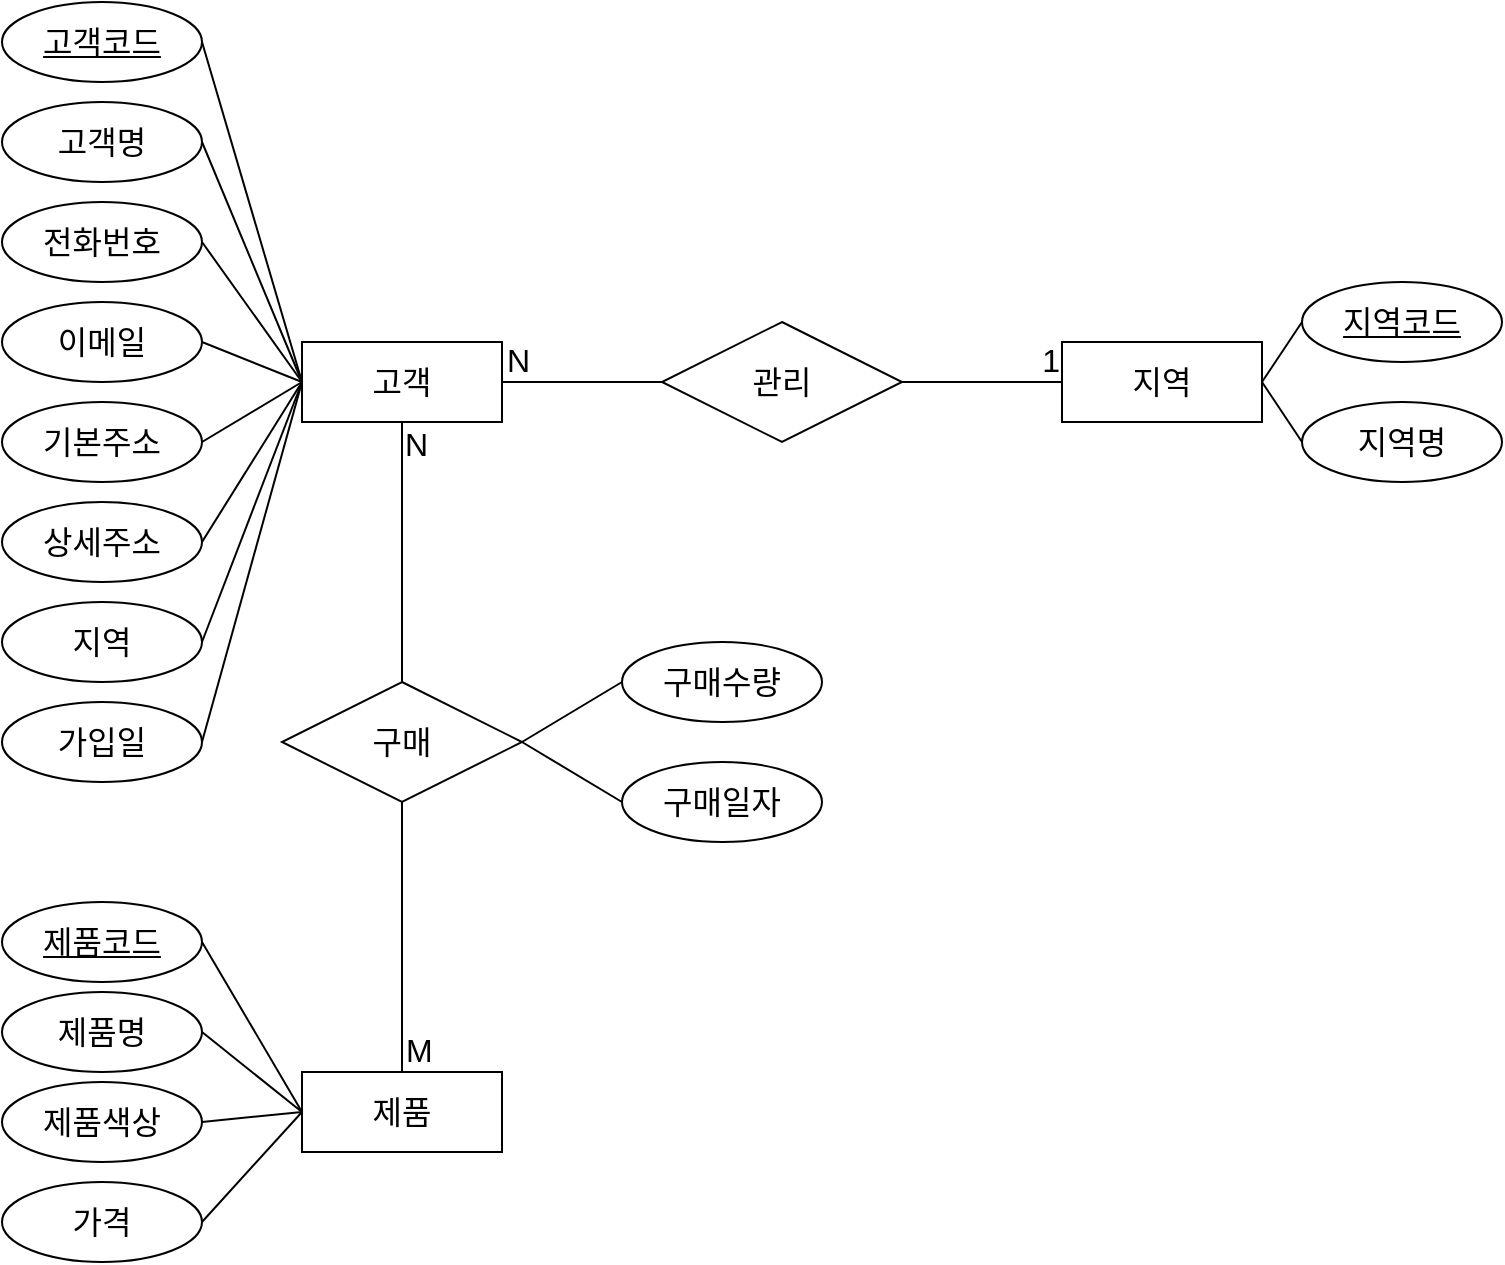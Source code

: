 <mxfile version="23.0.2" type="github" pages="2">
  <diagram name="ERD" id="Ty3lweUEg_XUcewh4Wqz">
    <mxGraphModel dx="666" dy="837" grid="1" gridSize="10" guides="1" tooltips="1" connect="1" arrows="1" fold="1" page="1" pageScale="1" pageWidth="827" pageHeight="1169" math="0" shadow="0">
      <root>
        <mxCell id="0" />
        <mxCell id="1" parent="0" />
        <mxCell id="jPnlkZO_AQ-F7j3s1gS7-1" value="고객" style="whiteSpace=wrap;html=1;align=center;fontSize=16;" vertex="1" parent="1">
          <mxGeometry x="160" y="200" width="100" height="40" as="geometry" />
        </mxCell>
        <mxCell id="jPnlkZO_AQ-F7j3s1gS7-2" value="고객코드" style="ellipse;whiteSpace=wrap;html=1;align=center;fontStyle=4;fontSize=16;" vertex="1" parent="1">
          <mxGeometry x="10" y="30" width="100" height="40" as="geometry" />
        </mxCell>
        <mxCell id="jPnlkZO_AQ-F7j3s1gS7-3" value="고객명" style="ellipse;whiteSpace=wrap;html=1;align=center;fontSize=16;" vertex="1" parent="1">
          <mxGeometry x="10" y="80" width="100" height="40" as="geometry" />
        </mxCell>
        <mxCell id="jPnlkZO_AQ-F7j3s1gS7-4" value="전화번호" style="ellipse;whiteSpace=wrap;html=1;align=center;fontSize=16;" vertex="1" parent="1">
          <mxGeometry x="10" y="130" width="100" height="40" as="geometry" />
        </mxCell>
        <mxCell id="jPnlkZO_AQ-F7j3s1gS7-5" value="지역" style="ellipse;whiteSpace=wrap;html=1;align=center;fontSize=16;" vertex="1" parent="1">
          <mxGeometry x="10" y="330" width="100" height="40" as="geometry" />
        </mxCell>
        <mxCell id="jPnlkZO_AQ-F7j3s1gS7-6" value="상세주소" style="ellipse;whiteSpace=wrap;html=1;align=center;fontSize=16;" vertex="1" parent="1">
          <mxGeometry x="10" y="280" width="100" height="40" as="geometry" />
        </mxCell>
        <mxCell id="jPnlkZO_AQ-F7j3s1gS7-7" value="기본주소" style="ellipse;whiteSpace=wrap;html=1;align=center;fontSize=16;" vertex="1" parent="1">
          <mxGeometry x="10" y="230" width="100" height="40" as="geometry" />
        </mxCell>
        <mxCell id="jPnlkZO_AQ-F7j3s1gS7-8" value="이메일" style="ellipse;whiteSpace=wrap;html=1;align=center;fontSize=16;" vertex="1" parent="1">
          <mxGeometry x="10" y="180" width="100" height="40" as="geometry" />
        </mxCell>
        <mxCell id="jPnlkZO_AQ-F7j3s1gS7-9" value="가입일" style="ellipse;whiteSpace=wrap;html=1;align=center;fontSize=16;" vertex="1" parent="1">
          <mxGeometry x="10" y="380" width="100" height="40" as="geometry" />
        </mxCell>
        <mxCell id="jPnlkZO_AQ-F7j3s1gS7-10" value="" style="endArrow=none;html=1;rounded=0;fontSize=12;startSize=8;endSize=8;curved=1;exitX=1;exitY=0.5;exitDx=0;exitDy=0;entryX=0;entryY=0.5;entryDx=0;entryDy=0;" edge="1" parent="1" source="jPnlkZO_AQ-F7j3s1gS7-2" target="jPnlkZO_AQ-F7j3s1gS7-1">
          <mxGeometry relative="1" as="geometry">
            <mxPoint x="210" y="380" as="sourcePoint" />
            <mxPoint x="370" y="380" as="targetPoint" />
          </mxGeometry>
        </mxCell>
        <mxCell id="jPnlkZO_AQ-F7j3s1gS7-11" value="" style="endArrow=none;html=1;rounded=0;fontSize=12;startSize=8;endSize=8;curved=1;exitX=1;exitY=0.5;exitDx=0;exitDy=0;entryX=0;entryY=0.5;entryDx=0;entryDy=0;" edge="1" parent="1" source="jPnlkZO_AQ-F7j3s1gS7-3" target="jPnlkZO_AQ-F7j3s1gS7-1">
          <mxGeometry relative="1" as="geometry">
            <mxPoint x="120" y="60" as="sourcePoint" />
            <mxPoint x="170" y="230" as="targetPoint" />
          </mxGeometry>
        </mxCell>
        <mxCell id="jPnlkZO_AQ-F7j3s1gS7-12" value="" style="endArrow=none;html=1;rounded=0;fontSize=12;startSize=8;endSize=8;curved=1;exitX=1;exitY=0.5;exitDx=0;exitDy=0;entryX=0;entryY=0.5;entryDx=0;entryDy=0;" edge="1" parent="1" source="jPnlkZO_AQ-F7j3s1gS7-4" target="jPnlkZO_AQ-F7j3s1gS7-1">
          <mxGeometry relative="1" as="geometry">
            <mxPoint x="120" y="110" as="sourcePoint" />
            <mxPoint x="170" y="230" as="targetPoint" />
          </mxGeometry>
        </mxCell>
        <mxCell id="jPnlkZO_AQ-F7j3s1gS7-13" value="" style="endArrow=none;html=1;rounded=0;fontSize=12;startSize=8;endSize=8;curved=1;exitX=1;exitY=0.5;exitDx=0;exitDy=0;entryX=0;entryY=0.5;entryDx=0;entryDy=0;" edge="1" parent="1" source="jPnlkZO_AQ-F7j3s1gS7-8" target="jPnlkZO_AQ-F7j3s1gS7-1">
          <mxGeometry relative="1" as="geometry">
            <mxPoint x="120" y="160" as="sourcePoint" />
            <mxPoint x="170" y="230" as="targetPoint" />
          </mxGeometry>
        </mxCell>
        <mxCell id="jPnlkZO_AQ-F7j3s1gS7-14" value="" style="endArrow=none;html=1;rounded=0;fontSize=12;startSize=8;endSize=8;curved=1;exitX=1;exitY=0.5;exitDx=0;exitDy=0;entryX=0;entryY=0.5;entryDx=0;entryDy=0;" edge="1" parent="1" source="jPnlkZO_AQ-F7j3s1gS7-7" target="jPnlkZO_AQ-F7j3s1gS7-1">
          <mxGeometry relative="1" as="geometry">
            <mxPoint x="130" y="170" as="sourcePoint" />
            <mxPoint x="180" y="240" as="targetPoint" />
          </mxGeometry>
        </mxCell>
        <mxCell id="jPnlkZO_AQ-F7j3s1gS7-15" value="" style="endArrow=none;html=1;rounded=0;fontSize=12;startSize=8;endSize=8;curved=1;entryX=1;entryY=0.5;entryDx=0;entryDy=0;exitX=0;exitY=0.5;exitDx=0;exitDy=0;" edge="1" parent="1" source="jPnlkZO_AQ-F7j3s1gS7-1" target="jPnlkZO_AQ-F7j3s1gS7-6">
          <mxGeometry relative="1" as="geometry">
            <mxPoint x="160" y="210" as="sourcePoint" />
            <mxPoint x="190" y="250" as="targetPoint" />
          </mxGeometry>
        </mxCell>
        <mxCell id="jPnlkZO_AQ-F7j3s1gS7-16" value="" style="endArrow=none;html=1;rounded=0;fontSize=12;startSize=8;endSize=8;curved=1;exitX=0;exitY=0.5;exitDx=0;exitDy=0;entryX=1;entryY=0.5;entryDx=0;entryDy=0;" edge="1" parent="1" source="jPnlkZO_AQ-F7j3s1gS7-1" target="jPnlkZO_AQ-F7j3s1gS7-5">
          <mxGeometry relative="1" as="geometry">
            <mxPoint x="150" y="190" as="sourcePoint" />
            <mxPoint x="200" y="260" as="targetPoint" />
          </mxGeometry>
        </mxCell>
        <mxCell id="jPnlkZO_AQ-F7j3s1gS7-17" value="" style="endArrow=none;html=1;rounded=0;fontSize=12;startSize=8;endSize=8;curved=1;entryX=1;entryY=0.5;entryDx=0;entryDy=0;exitX=0;exitY=0.5;exitDx=0;exitDy=0;" edge="1" parent="1" source="jPnlkZO_AQ-F7j3s1gS7-1" target="jPnlkZO_AQ-F7j3s1gS7-9">
          <mxGeometry relative="1" as="geometry">
            <mxPoint x="160" y="230" as="sourcePoint" />
            <mxPoint x="210" y="270" as="targetPoint" />
          </mxGeometry>
        </mxCell>
        <mxCell id="jPnlkZO_AQ-F7j3s1gS7-18" value="지역" style="whiteSpace=wrap;html=1;align=center;fontSize=16;" vertex="1" parent="1">
          <mxGeometry x="540" y="200" width="100" height="40" as="geometry" />
        </mxCell>
        <mxCell id="jPnlkZO_AQ-F7j3s1gS7-19" value="지역코드" style="ellipse;whiteSpace=wrap;html=1;align=center;fontStyle=4;fontSize=16;" vertex="1" parent="1">
          <mxGeometry x="660" y="170" width="100" height="40" as="geometry" />
        </mxCell>
        <mxCell id="jPnlkZO_AQ-F7j3s1gS7-20" value="지역명" style="ellipse;whiteSpace=wrap;html=1;align=center;fontSize=16;" vertex="1" parent="1">
          <mxGeometry x="660" y="230" width="100" height="40" as="geometry" />
        </mxCell>
        <mxCell id="jPnlkZO_AQ-F7j3s1gS7-21" value="" style="endArrow=none;html=1;rounded=0;fontSize=12;startSize=8;endSize=8;curved=1;exitX=1;exitY=0.5;exitDx=0;exitDy=0;entryX=0;entryY=0.5;entryDx=0;entryDy=0;" edge="1" parent="1" source="jPnlkZO_AQ-F7j3s1gS7-18" target="jPnlkZO_AQ-F7j3s1gS7-19">
          <mxGeometry relative="1" as="geometry">
            <mxPoint x="430" y="510" as="sourcePoint" />
            <mxPoint x="590" y="510" as="targetPoint" />
          </mxGeometry>
        </mxCell>
        <mxCell id="jPnlkZO_AQ-F7j3s1gS7-22" value="" style="endArrow=none;html=1;rounded=0;fontSize=12;startSize=8;endSize=8;curved=1;exitX=0;exitY=0.5;exitDx=0;exitDy=0;entryX=1;entryY=0.5;entryDx=0;entryDy=0;" edge="1" parent="1" source="jPnlkZO_AQ-F7j3s1gS7-20" target="jPnlkZO_AQ-F7j3s1gS7-18">
          <mxGeometry relative="1" as="geometry">
            <mxPoint x="650" y="230" as="sourcePoint" />
            <mxPoint x="670" y="200" as="targetPoint" />
          </mxGeometry>
        </mxCell>
        <mxCell id="jPnlkZO_AQ-F7j3s1gS7-23" value="제품" style="whiteSpace=wrap;html=1;align=center;fontSize=16;" vertex="1" parent="1">
          <mxGeometry x="160" y="565" width="100" height="40" as="geometry" />
        </mxCell>
        <mxCell id="jPnlkZO_AQ-F7j3s1gS7-24" value="제품코드" style="ellipse;whiteSpace=wrap;html=1;align=center;fontStyle=4;fontSize=16;" vertex="1" parent="1">
          <mxGeometry x="10" y="480" width="100" height="40" as="geometry" />
        </mxCell>
        <mxCell id="jPnlkZO_AQ-F7j3s1gS7-25" value="제품명" style="ellipse;whiteSpace=wrap;html=1;align=center;fontSize=16;" vertex="1" parent="1">
          <mxGeometry x="10" y="525" width="100" height="40" as="geometry" />
        </mxCell>
        <mxCell id="jPnlkZO_AQ-F7j3s1gS7-27" value="제품색상" style="ellipse;whiteSpace=wrap;html=1;align=center;fontSize=16;" vertex="1" parent="1">
          <mxGeometry x="10" y="570" width="100" height="40" as="geometry" />
        </mxCell>
        <mxCell id="jPnlkZO_AQ-F7j3s1gS7-28" value="가격" style="ellipse;whiteSpace=wrap;html=1;align=center;fontSize=16;" vertex="1" parent="1">
          <mxGeometry x="10" y="620" width="100" height="40" as="geometry" />
        </mxCell>
        <mxCell id="jPnlkZO_AQ-F7j3s1gS7-29" value="" style="endArrow=none;html=1;rounded=0;fontSize=12;startSize=8;endSize=8;curved=1;entryX=0;entryY=0.5;entryDx=0;entryDy=0;exitX=1;exitY=0.5;exitDx=0;exitDy=0;" edge="1" parent="1" source="jPnlkZO_AQ-F7j3s1gS7-24" target="jPnlkZO_AQ-F7j3s1gS7-23">
          <mxGeometry relative="1" as="geometry">
            <mxPoint x="50" y="655" as="sourcePoint" />
            <mxPoint x="210" y="655" as="targetPoint" />
          </mxGeometry>
        </mxCell>
        <mxCell id="jPnlkZO_AQ-F7j3s1gS7-30" value="" style="endArrow=none;html=1;rounded=0;fontSize=12;startSize=8;endSize=8;curved=1;entryX=0;entryY=0.5;entryDx=0;entryDy=0;exitX=1;exitY=0.5;exitDx=0;exitDy=0;" edge="1" parent="1" source="jPnlkZO_AQ-F7j3s1gS7-25" target="jPnlkZO_AQ-F7j3s1gS7-23">
          <mxGeometry relative="1" as="geometry">
            <mxPoint x="290" y="505" as="sourcePoint" />
            <mxPoint x="270" y="595" as="targetPoint" />
          </mxGeometry>
        </mxCell>
        <mxCell id="jPnlkZO_AQ-F7j3s1gS7-31" value="" style="endArrow=none;html=1;rounded=0;fontSize=12;startSize=8;endSize=8;curved=1;entryX=1;entryY=0.5;entryDx=0;entryDy=0;" edge="1" parent="1" target="jPnlkZO_AQ-F7j3s1gS7-27">
          <mxGeometry relative="1" as="geometry">
            <mxPoint x="160" y="585" as="sourcePoint" />
            <mxPoint x="280" y="605" as="targetPoint" />
          </mxGeometry>
        </mxCell>
        <mxCell id="jPnlkZO_AQ-F7j3s1gS7-32" value="" style="endArrow=none;html=1;rounded=0;fontSize=12;startSize=8;endSize=8;curved=1;entryX=1;entryY=0.5;entryDx=0;entryDy=0;exitX=0;exitY=0.5;exitDx=0;exitDy=0;" edge="1" parent="1" source="jPnlkZO_AQ-F7j3s1gS7-23" target="jPnlkZO_AQ-F7j3s1gS7-28">
          <mxGeometry relative="1" as="geometry">
            <mxPoint x="310" y="525" as="sourcePoint" />
            <mxPoint x="290" y="615" as="targetPoint" />
          </mxGeometry>
        </mxCell>
        <mxCell id="jPnlkZO_AQ-F7j3s1gS7-33" value="관리" style="shape=rhombus;perimeter=rhombusPerimeter;whiteSpace=wrap;html=1;align=center;fontSize=16;" vertex="1" parent="1">
          <mxGeometry x="340" y="190" width="120" height="60" as="geometry" />
        </mxCell>
        <mxCell id="jPnlkZO_AQ-F7j3s1gS7-34" value="" style="endArrow=none;html=1;rounded=0;fontSize=12;startSize=8;endSize=8;curved=1;exitX=1;exitY=0.5;exitDx=0;exitDy=0;entryX=0;entryY=0.5;entryDx=0;entryDy=0;" edge="1" parent="1" source="jPnlkZO_AQ-F7j3s1gS7-33" target="jPnlkZO_AQ-F7j3s1gS7-18">
          <mxGeometry relative="1" as="geometry">
            <mxPoint x="310" y="380" as="sourcePoint" />
            <mxPoint x="470" y="380" as="targetPoint" />
          </mxGeometry>
        </mxCell>
        <mxCell id="jPnlkZO_AQ-F7j3s1gS7-35" value="1" style="resizable=0;html=1;whiteSpace=wrap;align=right;verticalAlign=bottom;fontSize=16;" connectable="0" vertex="1" parent="jPnlkZO_AQ-F7j3s1gS7-34">
          <mxGeometry x="1" relative="1" as="geometry" />
        </mxCell>
        <mxCell id="jPnlkZO_AQ-F7j3s1gS7-36" value="" style="endArrow=none;html=1;rounded=0;fontSize=12;startSize=8;endSize=8;curved=1;entryX=1;entryY=0.5;entryDx=0;entryDy=0;exitX=0;exitY=0.5;exitDx=0;exitDy=0;" edge="1" parent="1" source="jPnlkZO_AQ-F7j3s1gS7-33" target="jPnlkZO_AQ-F7j3s1gS7-1">
          <mxGeometry relative="1" as="geometry">
            <mxPoint x="310" y="380" as="sourcePoint" />
            <mxPoint x="470" y="380" as="targetPoint" />
          </mxGeometry>
        </mxCell>
        <mxCell id="jPnlkZO_AQ-F7j3s1gS7-37" value="N" style="resizable=0;html=1;whiteSpace=wrap;align=right;verticalAlign=bottom;fontSize=16;" connectable="0" vertex="1" parent="jPnlkZO_AQ-F7j3s1gS7-36">
          <mxGeometry x="1" relative="1" as="geometry">
            <mxPoint x="15" as="offset" />
          </mxGeometry>
        </mxCell>
        <mxCell id="jPnlkZO_AQ-F7j3s1gS7-41" value="" style="endArrow=none;html=1;rounded=0;fontSize=12;startSize=8;endSize=8;curved=1;entryX=0.5;entryY=1;entryDx=0;entryDy=0;exitX=0.5;exitY=0;exitDx=0;exitDy=0;" edge="1" parent="1" source="jPnlkZO_AQ-F7j3s1gS7-23" target="jPnlkZO_AQ-F7j3s1gS7-1">
          <mxGeometry relative="1" as="geometry">
            <mxPoint x="20" y="510" as="sourcePoint" />
            <mxPoint x="180" y="510" as="targetPoint" />
          </mxGeometry>
        </mxCell>
        <mxCell id="jPnlkZO_AQ-F7j3s1gS7-42" value="M" style="resizable=0;html=1;whiteSpace=wrap;align=left;verticalAlign=bottom;fontSize=16;" connectable="0" vertex="1" parent="jPnlkZO_AQ-F7j3s1gS7-41">
          <mxGeometry x="-1" relative="1" as="geometry" />
        </mxCell>
        <mxCell id="jPnlkZO_AQ-F7j3s1gS7-43" value="N" style="resizable=0;html=1;whiteSpace=wrap;align=right;verticalAlign=bottom;fontSize=16;" connectable="0" vertex="1" parent="jPnlkZO_AQ-F7j3s1gS7-41">
          <mxGeometry x="1" relative="1" as="geometry">
            <mxPoint x="14" y="22" as="offset" />
          </mxGeometry>
        </mxCell>
        <mxCell id="jPnlkZO_AQ-F7j3s1gS7-38" value="구매" style="shape=rhombus;perimeter=rhombusPerimeter;whiteSpace=wrap;html=1;align=center;fontSize=16;" vertex="1" parent="1">
          <mxGeometry x="150" y="370" width="120" height="60" as="geometry" />
        </mxCell>
        <mxCell id="jPnlkZO_AQ-F7j3s1gS7-44" value="구매수량" style="ellipse;whiteSpace=wrap;html=1;align=center;fontSize=16;" vertex="1" parent="1">
          <mxGeometry x="320" y="350" width="100" height="40" as="geometry" />
        </mxCell>
        <mxCell id="jPnlkZO_AQ-F7j3s1gS7-45" value="구매일자" style="ellipse;whiteSpace=wrap;html=1;align=center;fontSize=16;" vertex="1" parent="1">
          <mxGeometry x="320" y="410" width="100" height="40" as="geometry" />
        </mxCell>
        <mxCell id="jPnlkZO_AQ-F7j3s1gS7-46" value="" style="endArrow=none;html=1;rounded=0;fontSize=12;startSize=8;endSize=8;curved=1;exitX=1;exitY=0.5;exitDx=0;exitDy=0;entryX=0;entryY=0.5;entryDx=0;entryDy=0;" edge="1" parent="1" source="jPnlkZO_AQ-F7j3s1gS7-38" target="jPnlkZO_AQ-F7j3s1gS7-44">
          <mxGeometry relative="1" as="geometry">
            <mxPoint x="330" y="510" as="sourcePoint" />
            <mxPoint x="490" y="510" as="targetPoint" />
          </mxGeometry>
        </mxCell>
        <mxCell id="jPnlkZO_AQ-F7j3s1gS7-47" value="" style="endArrow=none;html=1;rounded=0;fontSize=12;startSize=8;endSize=8;curved=1;exitX=1;exitY=0.5;exitDx=0;exitDy=0;entryX=0;entryY=0.5;entryDx=0;entryDy=0;" edge="1" parent="1" source="jPnlkZO_AQ-F7j3s1gS7-38" target="jPnlkZO_AQ-F7j3s1gS7-45">
          <mxGeometry relative="1" as="geometry">
            <mxPoint x="280" y="410" as="sourcePoint" />
            <mxPoint x="330" y="380" as="targetPoint" />
          </mxGeometry>
        </mxCell>
      </root>
    </mxGraphModel>
  </diagram>
  <diagram id="p4AohO50XFNHlr-Im9Fz" name="릴레이션">
    <mxGraphModel dx="666" dy="837" grid="1" gridSize="10" guides="1" tooltips="1" connect="1" arrows="1" fold="1" page="1" pageScale="1" pageWidth="827" pageHeight="1169" math="0" shadow="0">
      <root>
        <mxCell id="0" />
        <mxCell id="1" parent="0" />
        <mxCell id="I4EyBmp-ebeh1d2STM1C-1" value="구매" style="shape=table;startSize=30;container=1;collapsible=1;childLayout=tableLayout;fixedRows=1;rowLines=0;fontStyle=1;align=center;resizeLast=1;html=1;whiteSpace=wrap;fontSize=16;" vertex="1" parent="1">
          <mxGeometry x="40" y="360" width="180" height="150" as="geometry" />
        </mxCell>
        <mxCell id="I4EyBmp-ebeh1d2STM1C-2" value="" style="shape=tableRow;horizontal=0;startSize=0;swimlaneHead=0;swimlaneBody=0;fillColor=none;collapsible=0;dropTarget=0;points=[[0,0.5],[1,0.5]];portConstraint=eastwest;top=0;left=0;right=0;bottom=0;html=1;fontSize=16;" vertex="1" parent="I4EyBmp-ebeh1d2STM1C-1">
          <mxGeometry y="30" width="180" height="30" as="geometry" />
        </mxCell>
        <mxCell id="I4EyBmp-ebeh1d2STM1C-3" value="PK" style="shape=partialRectangle;connectable=0;fillColor=none;top=0;left=0;bottom=0;right=0;fontStyle=1;overflow=hidden;html=1;whiteSpace=wrap;fontSize=16;" vertex="1" parent="I4EyBmp-ebeh1d2STM1C-2">
          <mxGeometry width="60" height="30" as="geometry">
            <mxRectangle width="60" height="30" as="alternateBounds" />
          </mxGeometry>
        </mxCell>
        <mxCell id="I4EyBmp-ebeh1d2STM1C-4" value="Row 1" style="shape=partialRectangle;connectable=0;fillColor=none;top=0;left=0;bottom=0;right=0;align=left;spacingLeft=6;fontStyle=5;overflow=hidden;html=1;whiteSpace=wrap;fontSize=16;" vertex="1" parent="I4EyBmp-ebeh1d2STM1C-2">
          <mxGeometry x="60" width="120" height="30" as="geometry">
            <mxRectangle width="120" height="30" as="alternateBounds" />
          </mxGeometry>
        </mxCell>
        <mxCell id="I4EyBmp-ebeh1d2STM1C-5" value="" style="shape=tableRow;horizontal=0;startSize=0;swimlaneHead=0;swimlaneBody=0;fillColor=none;collapsible=0;dropTarget=0;points=[[0,0.5],[1,0.5]];portConstraint=eastwest;top=0;left=0;right=0;bottom=1;html=1;fontSize=16;" vertex="1" parent="I4EyBmp-ebeh1d2STM1C-1">
          <mxGeometry y="60" width="180" height="30" as="geometry" />
        </mxCell>
        <mxCell id="I4EyBmp-ebeh1d2STM1C-6" value="PK,FK2" style="shape=partialRectangle;connectable=0;fillColor=none;top=0;left=0;bottom=0;right=0;fontStyle=1;overflow=hidden;html=1;whiteSpace=wrap;fontSize=16;" vertex="1" parent="I4EyBmp-ebeh1d2STM1C-5">
          <mxGeometry width="60" height="30" as="geometry">
            <mxRectangle width="60" height="30" as="alternateBounds" />
          </mxGeometry>
        </mxCell>
        <mxCell id="I4EyBmp-ebeh1d2STM1C-7" value="Row 2" style="shape=partialRectangle;connectable=0;fillColor=none;top=0;left=0;bottom=0;right=0;align=left;spacingLeft=6;fontStyle=5;overflow=hidden;html=1;whiteSpace=wrap;fontSize=16;" vertex="1" parent="I4EyBmp-ebeh1d2STM1C-5">
          <mxGeometry x="60" width="120" height="30" as="geometry">
            <mxRectangle width="120" height="30" as="alternateBounds" />
          </mxGeometry>
        </mxCell>
        <mxCell id="I4EyBmp-ebeh1d2STM1C-8" value="" style="shape=tableRow;horizontal=0;startSize=0;swimlaneHead=0;swimlaneBody=0;fillColor=none;collapsible=0;dropTarget=0;points=[[0,0.5],[1,0.5]];portConstraint=eastwest;top=0;left=0;right=0;bottom=0;html=1;fontSize=16;" vertex="1" parent="I4EyBmp-ebeh1d2STM1C-1">
          <mxGeometry y="90" width="180" height="30" as="geometry" />
        </mxCell>
        <mxCell id="I4EyBmp-ebeh1d2STM1C-9" value="" style="shape=partialRectangle;connectable=0;fillColor=none;top=0;left=0;bottom=0;right=0;editable=1;overflow=hidden;html=1;whiteSpace=wrap;fontSize=16;" vertex="1" parent="I4EyBmp-ebeh1d2STM1C-8">
          <mxGeometry width="60" height="30" as="geometry">
            <mxRectangle width="60" height="30" as="alternateBounds" />
          </mxGeometry>
        </mxCell>
        <mxCell id="I4EyBmp-ebeh1d2STM1C-10" value="구매수량" style="shape=partialRectangle;connectable=0;fillColor=none;top=0;left=0;bottom=0;right=0;align=left;spacingLeft=6;overflow=hidden;html=1;whiteSpace=wrap;fontSize=16;" vertex="1" parent="I4EyBmp-ebeh1d2STM1C-8">
          <mxGeometry x="60" width="120" height="30" as="geometry">
            <mxRectangle width="120" height="30" as="alternateBounds" />
          </mxGeometry>
        </mxCell>
        <mxCell id="I4EyBmp-ebeh1d2STM1C-11" value="" style="shape=tableRow;horizontal=0;startSize=0;swimlaneHead=0;swimlaneBody=0;fillColor=none;collapsible=0;dropTarget=0;points=[[0,0.5],[1,0.5]];portConstraint=eastwest;top=0;left=0;right=0;bottom=0;html=1;fontSize=16;" vertex="1" parent="I4EyBmp-ebeh1d2STM1C-1">
          <mxGeometry y="120" width="180" height="30" as="geometry" />
        </mxCell>
        <mxCell id="I4EyBmp-ebeh1d2STM1C-12" value="" style="shape=partialRectangle;connectable=0;fillColor=none;top=0;left=0;bottom=0;right=0;editable=1;overflow=hidden;html=1;whiteSpace=wrap;fontSize=16;" vertex="1" parent="I4EyBmp-ebeh1d2STM1C-11">
          <mxGeometry width="60" height="30" as="geometry">
            <mxRectangle width="60" height="30" as="alternateBounds" />
          </mxGeometry>
        </mxCell>
        <mxCell id="I4EyBmp-ebeh1d2STM1C-13" value="구매일자" style="shape=partialRectangle;connectable=0;fillColor=none;top=0;left=0;bottom=0;right=0;align=left;spacingLeft=6;overflow=hidden;html=1;whiteSpace=wrap;fontSize=16;" vertex="1" parent="I4EyBmp-ebeh1d2STM1C-11">
          <mxGeometry x="60" width="120" height="30" as="geometry">
            <mxRectangle width="120" height="30" as="alternateBounds" />
          </mxGeometry>
        </mxCell>
        <mxCell id="I4EyBmp-ebeh1d2STM1C-14" value="고객" style="shape=table;startSize=30;container=1;collapsible=1;childLayout=tableLayout;fixedRows=1;rowLines=0;fontStyle=1;align=center;resizeLast=1;html=1;fontSize=16;" vertex="1" parent="1">
          <mxGeometry x="40" y="40" width="180" height="270" as="geometry" />
        </mxCell>
        <mxCell id="I4EyBmp-ebeh1d2STM1C-15" value="" style="shape=tableRow;horizontal=0;startSize=0;swimlaneHead=0;swimlaneBody=0;fillColor=none;collapsible=0;dropTarget=0;points=[[0,0.5],[1,0.5]];portConstraint=eastwest;top=0;left=0;right=0;bottom=1;fontSize=16;" vertex="1" parent="I4EyBmp-ebeh1d2STM1C-14">
          <mxGeometry y="30" width="180" height="30" as="geometry" />
        </mxCell>
        <mxCell id="I4EyBmp-ebeh1d2STM1C-16" value="PK" style="shape=partialRectangle;connectable=0;fillColor=none;top=0;left=0;bottom=0;right=0;fontStyle=1;overflow=hidden;whiteSpace=wrap;html=1;fontSize=16;" vertex="1" parent="I4EyBmp-ebeh1d2STM1C-15">
          <mxGeometry width="30" height="30" as="geometry">
            <mxRectangle width="30" height="30" as="alternateBounds" />
          </mxGeometry>
        </mxCell>
        <mxCell id="I4EyBmp-ebeh1d2STM1C-17" value="고객코드" style="shape=partialRectangle;connectable=0;fillColor=none;top=0;left=0;bottom=0;right=0;align=left;spacingLeft=6;fontStyle=5;overflow=hidden;whiteSpace=wrap;html=1;fontSize=16;" vertex="1" parent="I4EyBmp-ebeh1d2STM1C-15">
          <mxGeometry x="30" width="150" height="30" as="geometry">
            <mxRectangle width="150" height="30" as="alternateBounds" />
          </mxGeometry>
        </mxCell>
        <mxCell id="I4EyBmp-ebeh1d2STM1C-18" value="" style="shape=tableRow;horizontal=0;startSize=0;swimlaneHead=0;swimlaneBody=0;fillColor=none;collapsible=0;dropTarget=0;points=[[0,0.5],[1,0.5]];portConstraint=eastwest;top=0;left=0;right=0;bottom=0;fontSize=16;" vertex="1" parent="I4EyBmp-ebeh1d2STM1C-14">
          <mxGeometry y="60" width="180" height="30" as="geometry" />
        </mxCell>
        <mxCell id="I4EyBmp-ebeh1d2STM1C-19" value="" style="shape=partialRectangle;connectable=0;fillColor=none;top=0;left=0;bottom=0;right=0;editable=1;overflow=hidden;whiteSpace=wrap;html=1;fontSize=16;" vertex="1" parent="I4EyBmp-ebeh1d2STM1C-18">
          <mxGeometry width="30" height="30" as="geometry">
            <mxRectangle width="30" height="30" as="alternateBounds" />
          </mxGeometry>
        </mxCell>
        <mxCell id="I4EyBmp-ebeh1d2STM1C-20" value="고객명" style="shape=partialRectangle;connectable=0;fillColor=none;top=0;left=0;bottom=0;right=0;align=left;spacingLeft=6;overflow=hidden;whiteSpace=wrap;html=1;fontSize=16;" vertex="1" parent="I4EyBmp-ebeh1d2STM1C-18">
          <mxGeometry x="30" width="150" height="30" as="geometry">
            <mxRectangle width="150" height="30" as="alternateBounds" />
          </mxGeometry>
        </mxCell>
        <mxCell id="I4EyBmp-ebeh1d2STM1C-21" value="" style="shape=tableRow;horizontal=0;startSize=0;swimlaneHead=0;swimlaneBody=0;fillColor=none;collapsible=0;dropTarget=0;points=[[0,0.5],[1,0.5]];portConstraint=eastwest;top=0;left=0;right=0;bottom=0;fontSize=16;" vertex="1" parent="I4EyBmp-ebeh1d2STM1C-14">
          <mxGeometry y="90" width="180" height="30" as="geometry" />
        </mxCell>
        <mxCell id="I4EyBmp-ebeh1d2STM1C-22" value="" style="shape=partialRectangle;connectable=0;fillColor=none;top=0;left=0;bottom=0;right=0;editable=1;overflow=hidden;whiteSpace=wrap;html=1;fontSize=16;" vertex="1" parent="I4EyBmp-ebeh1d2STM1C-21">
          <mxGeometry width="30" height="30" as="geometry">
            <mxRectangle width="30" height="30" as="alternateBounds" />
          </mxGeometry>
        </mxCell>
        <mxCell id="I4EyBmp-ebeh1d2STM1C-23" value="전화번호" style="shape=partialRectangle;connectable=0;fillColor=none;top=0;left=0;bottom=0;right=0;align=left;spacingLeft=6;overflow=hidden;whiteSpace=wrap;html=1;fontSize=16;" vertex="1" parent="I4EyBmp-ebeh1d2STM1C-21">
          <mxGeometry x="30" width="150" height="30" as="geometry">
            <mxRectangle width="150" height="30" as="alternateBounds" />
          </mxGeometry>
        </mxCell>
        <mxCell id="I4EyBmp-ebeh1d2STM1C-24" value="" style="shape=tableRow;horizontal=0;startSize=0;swimlaneHead=0;swimlaneBody=0;fillColor=none;collapsible=0;dropTarget=0;points=[[0,0.5],[1,0.5]];portConstraint=eastwest;top=0;left=0;right=0;bottom=0;fontSize=16;" vertex="1" parent="I4EyBmp-ebeh1d2STM1C-14">
          <mxGeometry y="120" width="180" height="30" as="geometry" />
        </mxCell>
        <mxCell id="I4EyBmp-ebeh1d2STM1C-25" value="" style="shape=partialRectangle;connectable=0;fillColor=none;top=0;left=0;bottom=0;right=0;editable=1;overflow=hidden;whiteSpace=wrap;html=1;fontSize=16;" vertex="1" parent="I4EyBmp-ebeh1d2STM1C-24">
          <mxGeometry width="30" height="30" as="geometry">
            <mxRectangle width="30" height="30" as="alternateBounds" />
          </mxGeometry>
        </mxCell>
        <mxCell id="I4EyBmp-ebeh1d2STM1C-26" value="이메일" style="shape=partialRectangle;connectable=0;fillColor=none;top=0;left=0;bottom=0;right=0;align=left;spacingLeft=6;overflow=hidden;whiteSpace=wrap;html=1;fontSize=16;" vertex="1" parent="I4EyBmp-ebeh1d2STM1C-24">
          <mxGeometry x="30" width="150" height="30" as="geometry">
            <mxRectangle width="150" height="30" as="alternateBounds" />
          </mxGeometry>
        </mxCell>
        <mxCell id="I4EyBmp-ebeh1d2STM1C-27" value="" style="shape=tableRow;horizontal=0;startSize=0;swimlaneHead=0;swimlaneBody=0;fillColor=none;collapsible=0;dropTarget=0;points=[[0,0.5],[1,0.5]];portConstraint=eastwest;top=0;left=0;right=0;bottom=0;fontSize=16;" vertex="1" parent="I4EyBmp-ebeh1d2STM1C-14">
          <mxGeometry y="150" width="180" height="30" as="geometry" />
        </mxCell>
        <mxCell id="I4EyBmp-ebeh1d2STM1C-28" value="" style="shape=partialRectangle;connectable=0;fillColor=none;top=0;left=0;bottom=0;right=0;editable=1;overflow=hidden;whiteSpace=wrap;html=1;fontSize=16;" vertex="1" parent="I4EyBmp-ebeh1d2STM1C-27">
          <mxGeometry width="30" height="30" as="geometry">
            <mxRectangle width="30" height="30" as="alternateBounds" />
          </mxGeometry>
        </mxCell>
        <mxCell id="I4EyBmp-ebeh1d2STM1C-29" value="기본주소" style="shape=partialRectangle;connectable=0;fillColor=none;top=0;left=0;bottom=0;right=0;align=left;spacingLeft=6;overflow=hidden;whiteSpace=wrap;html=1;fontSize=16;" vertex="1" parent="I4EyBmp-ebeh1d2STM1C-27">
          <mxGeometry x="30" width="150" height="30" as="geometry">
            <mxRectangle width="150" height="30" as="alternateBounds" />
          </mxGeometry>
        </mxCell>
        <mxCell id="I4EyBmp-ebeh1d2STM1C-30" value="" style="shape=tableRow;horizontal=0;startSize=0;swimlaneHead=0;swimlaneBody=0;fillColor=none;collapsible=0;dropTarget=0;points=[[0,0.5],[1,0.5]];portConstraint=eastwest;top=0;left=0;right=0;bottom=0;fontSize=16;" vertex="1" parent="I4EyBmp-ebeh1d2STM1C-14">
          <mxGeometry y="180" width="180" height="30" as="geometry" />
        </mxCell>
        <mxCell id="I4EyBmp-ebeh1d2STM1C-31" value="" style="shape=partialRectangle;connectable=0;fillColor=none;top=0;left=0;bottom=0;right=0;editable=1;overflow=hidden;whiteSpace=wrap;html=1;fontSize=16;" vertex="1" parent="I4EyBmp-ebeh1d2STM1C-30">
          <mxGeometry width="30" height="30" as="geometry">
            <mxRectangle width="30" height="30" as="alternateBounds" />
          </mxGeometry>
        </mxCell>
        <mxCell id="I4EyBmp-ebeh1d2STM1C-32" value="상세주소" style="shape=partialRectangle;connectable=0;fillColor=none;top=0;left=0;bottom=0;right=0;align=left;spacingLeft=6;overflow=hidden;whiteSpace=wrap;html=1;fontSize=16;" vertex="1" parent="I4EyBmp-ebeh1d2STM1C-30">
          <mxGeometry x="30" width="150" height="30" as="geometry">
            <mxRectangle width="150" height="30" as="alternateBounds" />
          </mxGeometry>
        </mxCell>
        <mxCell id="I4EyBmp-ebeh1d2STM1C-33" value="" style="shape=tableRow;horizontal=0;startSize=0;swimlaneHead=0;swimlaneBody=0;fillColor=none;collapsible=0;dropTarget=0;points=[[0,0.5],[1,0.5]];portConstraint=eastwest;top=0;left=0;right=0;bottom=0;fontSize=16;" vertex="1" parent="I4EyBmp-ebeh1d2STM1C-14">
          <mxGeometry y="210" width="180" height="30" as="geometry" />
        </mxCell>
        <mxCell id="I4EyBmp-ebeh1d2STM1C-34" value="" style="shape=partialRectangle;connectable=0;fillColor=none;top=0;left=0;bottom=0;right=0;editable=1;overflow=hidden;whiteSpace=wrap;html=1;fontSize=16;" vertex="1" parent="I4EyBmp-ebeh1d2STM1C-33">
          <mxGeometry width="30" height="30" as="geometry">
            <mxRectangle width="30" height="30" as="alternateBounds" />
          </mxGeometry>
        </mxCell>
        <mxCell id="I4EyBmp-ebeh1d2STM1C-35" value="지역" style="shape=partialRectangle;connectable=0;fillColor=none;top=0;left=0;bottom=0;right=0;align=left;spacingLeft=6;overflow=hidden;whiteSpace=wrap;html=1;fontSize=16;" vertex="1" parent="I4EyBmp-ebeh1d2STM1C-33">
          <mxGeometry x="30" width="150" height="30" as="geometry">
            <mxRectangle width="150" height="30" as="alternateBounds" />
          </mxGeometry>
        </mxCell>
        <mxCell id="I4EyBmp-ebeh1d2STM1C-36" value="" style="shape=tableRow;horizontal=0;startSize=0;swimlaneHead=0;swimlaneBody=0;fillColor=none;collapsible=0;dropTarget=0;points=[[0,0.5],[1,0.5]];portConstraint=eastwest;top=0;left=0;right=0;bottom=0;fontSize=16;" vertex="1" parent="I4EyBmp-ebeh1d2STM1C-14">
          <mxGeometry y="240" width="180" height="30" as="geometry" />
        </mxCell>
        <mxCell id="I4EyBmp-ebeh1d2STM1C-37" value="" style="shape=partialRectangle;connectable=0;fillColor=none;top=0;left=0;bottom=0;right=0;editable=1;overflow=hidden;whiteSpace=wrap;html=1;fontSize=16;" vertex="1" parent="I4EyBmp-ebeh1d2STM1C-36">
          <mxGeometry width="30" height="30" as="geometry">
            <mxRectangle width="30" height="30" as="alternateBounds" />
          </mxGeometry>
        </mxCell>
        <mxCell id="I4EyBmp-ebeh1d2STM1C-38" value="가입일" style="shape=partialRectangle;connectable=0;fillColor=none;top=0;left=0;bottom=0;right=0;align=left;spacingLeft=6;overflow=hidden;whiteSpace=wrap;html=1;fontSize=16;" vertex="1" parent="I4EyBmp-ebeh1d2STM1C-36">
          <mxGeometry x="30" width="150" height="30" as="geometry">
            <mxRectangle width="150" height="30" as="alternateBounds" />
          </mxGeometry>
        </mxCell>
        <mxCell id="I4EyBmp-ebeh1d2STM1C-42" value="지역" style="shape=table;startSize=30;container=1;collapsible=1;childLayout=tableLayout;fixedRows=1;rowLines=0;fontStyle=1;align=center;resizeLast=1;html=1;fontSize=16;" vertex="1" parent="1">
          <mxGeometry x="360" y="50" width="180" height="150" as="geometry" />
        </mxCell>
        <mxCell id="I4EyBmp-ebeh1d2STM1C-43" value="" style="shape=tableRow;horizontal=0;startSize=0;swimlaneHead=0;swimlaneBody=0;fillColor=none;collapsible=0;dropTarget=0;points=[[0,0.5],[1,0.5]];portConstraint=eastwest;top=0;left=0;right=0;bottom=1;fontSize=16;" vertex="1" parent="I4EyBmp-ebeh1d2STM1C-42">
          <mxGeometry y="30" width="180" height="30" as="geometry" />
        </mxCell>
        <mxCell id="I4EyBmp-ebeh1d2STM1C-44" value="PK" style="shape=partialRectangle;connectable=0;fillColor=none;top=0;left=0;bottom=0;right=0;fontStyle=1;overflow=hidden;whiteSpace=wrap;html=1;fontSize=16;" vertex="1" parent="I4EyBmp-ebeh1d2STM1C-43">
          <mxGeometry width="30" height="30" as="geometry">
            <mxRectangle width="30" height="30" as="alternateBounds" />
          </mxGeometry>
        </mxCell>
        <mxCell id="I4EyBmp-ebeh1d2STM1C-45" value="지역코드" style="shape=partialRectangle;connectable=0;fillColor=none;top=0;left=0;bottom=0;right=0;align=left;spacingLeft=6;fontStyle=5;overflow=hidden;whiteSpace=wrap;html=1;fontSize=16;" vertex="1" parent="I4EyBmp-ebeh1d2STM1C-43">
          <mxGeometry x="30" width="150" height="30" as="geometry">
            <mxRectangle width="150" height="30" as="alternateBounds" />
          </mxGeometry>
        </mxCell>
        <mxCell id="I4EyBmp-ebeh1d2STM1C-46" value="" style="shape=tableRow;horizontal=0;startSize=0;swimlaneHead=0;swimlaneBody=0;fillColor=none;collapsible=0;dropTarget=0;points=[[0,0.5],[1,0.5]];portConstraint=eastwest;top=0;left=0;right=0;bottom=0;fontSize=16;" vertex="1" parent="I4EyBmp-ebeh1d2STM1C-42">
          <mxGeometry y="60" width="180" height="30" as="geometry" />
        </mxCell>
        <mxCell id="I4EyBmp-ebeh1d2STM1C-47" value="" style="shape=partialRectangle;connectable=0;fillColor=none;top=0;left=0;bottom=0;right=0;editable=1;overflow=hidden;whiteSpace=wrap;html=1;fontSize=16;" vertex="1" parent="I4EyBmp-ebeh1d2STM1C-46">
          <mxGeometry width="30" height="30" as="geometry">
            <mxRectangle width="30" height="30" as="alternateBounds" />
          </mxGeometry>
        </mxCell>
        <mxCell id="I4EyBmp-ebeh1d2STM1C-48" value="지역명" style="shape=partialRectangle;connectable=0;fillColor=none;top=0;left=0;bottom=0;right=0;align=left;spacingLeft=6;overflow=hidden;whiteSpace=wrap;html=1;fontSize=16;" vertex="1" parent="I4EyBmp-ebeh1d2STM1C-46">
          <mxGeometry x="30" width="150" height="30" as="geometry">
            <mxRectangle width="150" height="30" as="alternateBounds" />
          </mxGeometry>
        </mxCell>
        <mxCell id="I4EyBmp-ebeh1d2STM1C-49" value="" style="shape=tableRow;horizontal=0;startSize=0;swimlaneHead=0;swimlaneBody=0;fillColor=none;collapsible=0;dropTarget=0;points=[[0,0.5],[1,0.5]];portConstraint=eastwest;top=0;left=0;right=0;bottom=0;fontSize=16;" vertex="1" parent="I4EyBmp-ebeh1d2STM1C-42">
          <mxGeometry y="90" width="180" height="30" as="geometry" />
        </mxCell>
        <mxCell id="I4EyBmp-ebeh1d2STM1C-50" value="" style="shape=partialRectangle;connectable=0;fillColor=none;top=0;left=0;bottom=0;right=0;editable=1;overflow=hidden;whiteSpace=wrap;html=1;fontSize=16;" vertex="1" parent="I4EyBmp-ebeh1d2STM1C-49">
          <mxGeometry width="30" height="30" as="geometry">
            <mxRectangle width="30" height="30" as="alternateBounds" />
          </mxGeometry>
        </mxCell>
        <mxCell id="I4EyBmp-ebeh1d2STM1C-51" value="Row 2" style="shape=partialRectangle;connectable=0;fillColor=none;top=0;left=0;bottom=0;right=0;align=left;spacingLeft=6;overflow=hidden;whiteSpace=wrap;html=1;fontSize=16;" vertex="1" parent="I4EyBmp-ebeh1d2STM1C-49">
          <mxGeometry x="30" width="150" height="30" as="geometry">
            <mxRectangle width="150" height="30" as="alternateBounds" />
          </mxGeometry>
        </mxCell>
        <mxCell id="I4EyBmp-ebeh1d2STM1C-52" value="" style="shape=tableRow;horizontal=0;startSize=0;swimlaneHead=0;swimlaneBody=0;fillColor=none;collapsible=0;dropTarget=0;points=[[0,0.5],[1,0.5]];portConstraint=eastwest;top=0;left=0;right=0;bottom=0;fontSize=16;" vertex="1" parent="I4EyBmp-ebeh1d2STM1C-42">
          <mxGeometry y="120" width="180" height="30" as="geometry" />
        </mxCell>
        <mxCell id="I4EyBmp-ebeh1d2STM1C-53" value="" style="shape=partialRectangle;connectable=0;fillColor=none;top=0;left=0;bottom=0;right=0;editable=1;overflow=hidden;whiteSpace=wrap;html=1;fontSize=16;" vertex="1" parent="I4EyBmp-ebeh1d2STM1C-52">
          <mxGeometry width="30" height="30" as="geometry">
            <mxRectangle width="30" height="30" as="alternateBounds" />
          </mxGeometry>
        </mxCell>
        <mxCell id="I4EyBmp-ebeh1d2STM1C-54" value="Row 3" style="shape=partialRectangle;connectable=0;fillColor=none;top=0;left=0;bottom=0;right=0;align=left;spacingLeft=6;overflow=hidden;whiteSpace=wrap;html=1;fontSize=16;" vertex="1" parent="I4EyBmp-ebeh1d2STM1C-52">
          <mxGeometry x="30" width="150" height="30" as="geometry">
            <mxRectangle width="150" height="30" as="alternateBounds" />
          </mxGeometry>
        </mxCell>
        <mxCell id="I4EyBmp-ebeh1d2STM1C-55" value="제품" style="shape=table;startSize=30;container=1;collapsible=1;childLayout=tableLayout;fixedRows=1;rowLines=0;fontStyle=1;align=center;resizeLast=1;html=1;fontSize=16;" vertex="1" parent="1">
          <mxGeometry x="40" y="560" width="180" height="150" as="geometry" />
        </mxCell>
        <mxCell id="I4EyBmp-ebeh1d2STM1C-56" value="" style="shape=tableRow;horizontal=0;startSize=0;swimlaneHead=0;swimlaneBody=0;fillColor=none;collapsible=0;dropTarget=0;points=[[0,0.5],[1,0.5]];portConstraint=eastwest;top=0;left=0;right=0;bottom=1;fontSize=16;" vertex="1" parent="I4EyBmp-ebeh1d2STM1C-55">
          <mxGeometry y="30" width="180" height="30" as="geometry" />
        </mxCell>
        <mxCell id="I4EyBmp-ebeh1d2STM1C-57" value="PK" style="shape=partialRectangle;connectable=0;fillColor=none;top=0;left=0;bottom=0;right=0;fontStyle=1;overflow=hidden;whiteSpace=wrap;html=1;fontSize=16;" vertex="1" parent="I4EyBmp-ebeh1d2STM1C-56">
          <mxGeometry width="30" height="30" as="geometry">
            <mxRectangle width="30" height="30" as="alternateBounds" />
          </mxGeometry>
        </mxCell>
        <mxCell id="I4EyBmp-ebeh1d2STM1C-58" value="제품코드" style="shape=partialRectangle;connectable=0;fillColor=none;top=0;left=0;bottom=0;right=0;align=left;spacingLeft=6;fontStyle=5;overflow=hidden;whiteSpace=wrap;html=1;fontSize=16;" vertex="1" parent="I4EyBmp-ebeh1d2STM1C-56">
          <mxGeometry x="30" width="150" height="30" as="geometry">
            <mxRectangle width="150" height="30" as="alternateBounds" />
          </mxGeometry>
        </mxCell>
        <mxCell id="I4EyBmp-ebeh1d2STM1C-59" value="" style="shape=tableRow;horizontal=0;startSize=0;swimlaneHead=0;swimlaneBody=0;fillColor=none;collapsible=0;dropTarget=0;points=[[0,0.5],[1,0.5]];portConstraint=eastwest;top=0;left=0;right=0;bottom=0;fontSize=16;" vertex="1" parent="I4EyBmp-ebeh1d2STM1C-55">
          <mxGeometry y="60" width="180" height="30" as="geometry" />
        </mxCell>
        <mxCell id="I4EyBmp-ebeh1d2STM1C-60" value="" style="shape=partialRectangle;connectable=0;fillColor=none;top=0;left=0;bottom=0;right=0;editable=1;overflow=hidden;whiteSpace=wrap;html=1;fontSize=16;" vertex="1" parent="I4EyBmp-ebeh1d2STM1C-59">
          <mxGeometry width="30" height="30" as="geometry">
            <mxRectangle width="30" height="30" as="alternateBounds" />
          </mxGeometry>
        </mxCell>
        <mxCell id="I4EyBmp-ebeh1d2STM1C-61" value="제품명" style="shape=partialRectangle;connectable=0;fillColor=none;top=0;left=0;bottom=0;right=0;align=left;spacingLeft=6;overflow=hidden;whiteSpace=wrap;html=1;fontSize=16;" vertex="1" parent="I4EyBmp-ebeh1d2STM1C-59">
          <mxGeometry x="30" width="150" height="30" as="geometry">
            <mxRectangle width="150" height="30" as="alternateBounds" />
          </mxGeometry>
        </mxCell>
        <mxCell id="I4EyBmp-ebeh1d2STM1C-62" value="" style="shape=tableRow;horizontal=0;startSize=0;swimlaneHead=0;swimlaneBody=0;fillColor=none;collapsible=0;dropTarget=0;points=[[0,0.5],[1,0.5]];portConstraint=eastwest;top=0;left=0;right=0;bottom=0;fontSize=16;" vertex="1" parent="I4EyBmp-ebeh1d2STM1C-55">
          <mxGeometry y="90" width="180" height="30" as="geometry" />
        </mxCell>
        <mxCell id="I4EyBmp-ebeh1d2STM1C-63" value="" style="shape=partialRectangle;connectable=0;fillColor=none;top=0;left=0;bottom=0;right=0;editable=1;overflow=hidden;whiteSpace=wrap;html=1;fontSize=16;" vertex="1" parent="I4EyBmp-ebeh1d2STM1C-62">
          <mxGeometry width="30" height="30" as="geometry">
            <mxRectangle width="30" height="30" as="alternateBounds" />
          </mxGeometry>
        </mxCell>
        <mxCell id="I4EyBmp-ebeh1d2STM1C-64" value="제품색상" style="shape=partialRectangle;connectable=0;fillColor=none;top=0;left=0;bottom=0;right=0;align=left;spacingLeft=6;overflow=hidden;whiteSpace=wrap;html=1;fontSize=16;" vertex="1" parent="I4EyBmp-ebeh1d2STM1C-62">
          <mxGeometry x="30" width="150" height="30" as="geometry">
            <mxRectangle width="150" height="30" as="alternateBounds" />
          </mxGeometry>
        </mxCell>
        <mxCell id="I4EyBmp-ebeh1d2STM1C-65" value="" style="shape=tableRow;horizontal=0;startSize=0;swimlaneHead=0;swimlaneBody=0;fillColor=none;collapsible=0;dropTarget=0;points=[[0,0.5],[1,0.5]];portConstraint=eastwest;top=0;left=0;right=0;bottom=0;fontSize=16;" vertex="1" parent="I4EyBmp-ebeh1d2STM1C-55">
          <mxGeometry y="120" width="180" height="30" as="geometry" />
        </mxCell>
        <mxCell id="I4EyBmp-ebeh1d2STM1C-66" value="" style="shape=partialRectangle;connectable=0;fillColor=none;top=0;left=0;bottom=0;right=0;editable=1;overflow=hidden;whiteSpace=wrap;html=1;fontSize=16;" vertex="1" parent="I4EyBmp-ebeh1d2STM1C-65">
          <mxGeometry width="30" height="30" as="geometry">
            <mxRectangle width="30" height="30" as="alternateBounds" />
          </mxGeometry>
        </mxCell>
        <mxCell id="I4EyBmp-ebeh1d2STM1C-67" value="가격" style="shape=partialRectangle;connectable=0;fillColor=none;top=0;left=0;bottom=0;right=0;align=left;spacingLeft=6;overflow=hidden;whiteSpace=wrap;html=1;fontSize=16;" vertex="1" parent="I4EyBmp-ebeh1d2STM1C-65">
          <mxGeometry x="30" width="150" height="30" as="geometry">
            <mxRectangle width="150" height="30" as="alternateBounds" />
          </mxGeometry>
        </mxCell>
        <mxCell id="I4EyBmp-ebeh1d2STM1C-69" value="" style="edgeStyle=entityRelationEdgeStyle;fontSize=12;html=1;endArrow=ERoneToMany;startArrow=ERmandOne;rounded=0;startSize=8;endSize=8;curved=1;exitX=1;exitY=0.5;exitDx=0;exitDy=0;entryX=0;entryY=0.5;entryDx=0;entryDy=0;" edge="1" parent="1" source="I4EyBmp-ebeh1d2STM1C-33" target="I4EyBmp-ebeh1d2STM1C-46">
          <mxGeometry width="100" height="100" relative="1" as="geometry">
            <mxPoint x="270" y="440" as="sourcePoint" />
            <mxPoint x="370" y="340" as="targetPoint" />
          </mxGeometry>
        </mxCell>
      </root>
    </mxGraphModel>
  </diagram>
</mxfile>
